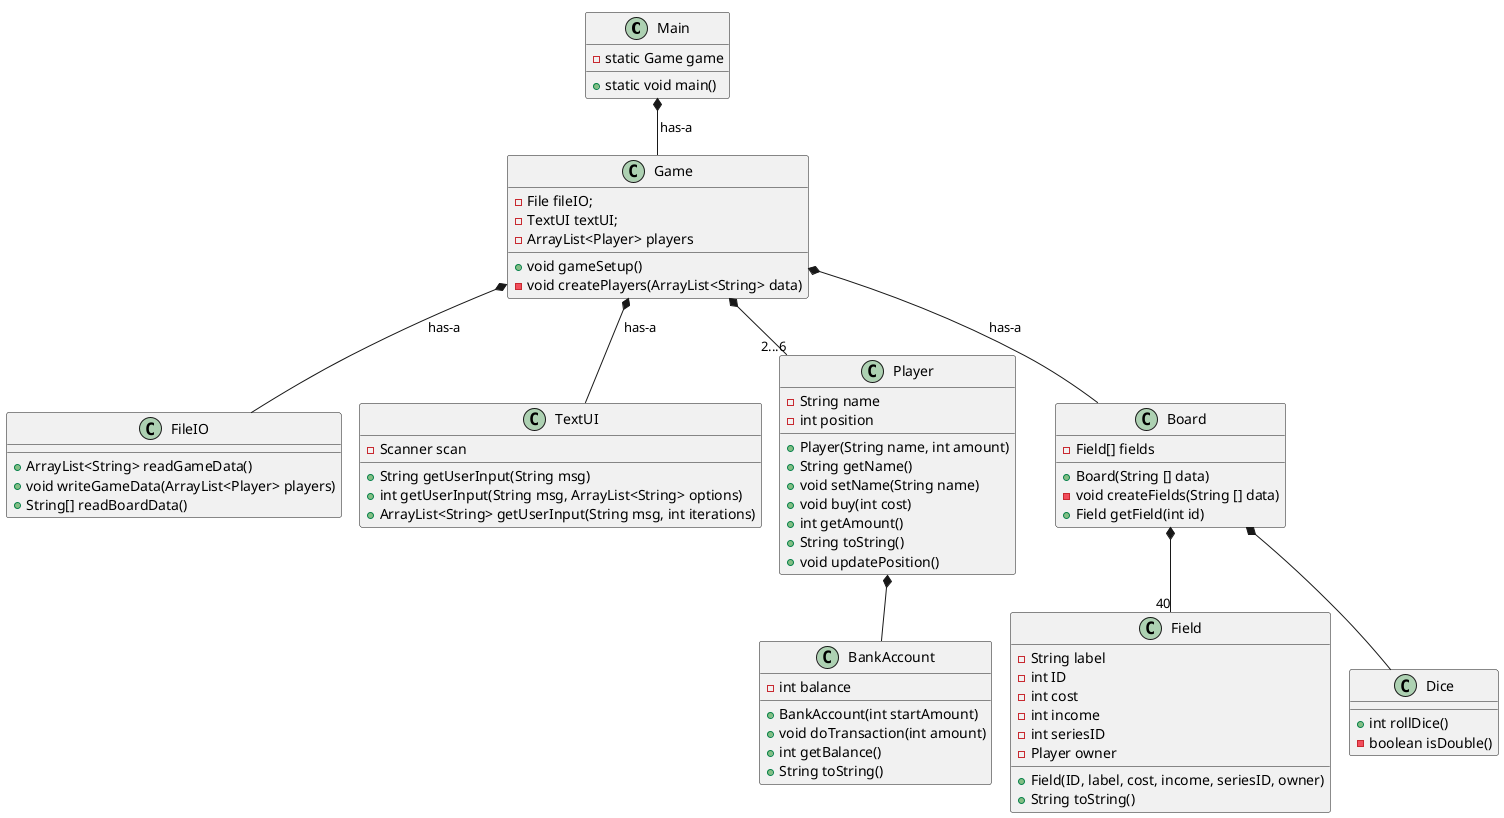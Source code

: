@startuml
'https://plantuml.com/class-diagram
!pragma layout smetana

class Main
class Game
class FileIO
class TextUI
class Player
class BankAccount
class Board
class Field
class Dice


Main : - static Game game
Main : + static void main()

Game : - File fileIO;
Game : - TextUI textUI;
Game : - ArrayList<Player> players
Game : + void gameSetup()

Game : - void createPlayers(ArrayList<String> data)

FileIO : + ArrayList<String> readGameData()
FileIO : + void writeGameData(ArrayList<Player> players)
FileIO : + String[] readBoardData()

TextUI : + String getUserInput(String msg)
TextUI : + int getUserInput(String msg, ArrayList<String> options)
TextUI : + ArrayList<String> getUserInput(String msg, int iterations)
TextUI : - Scanner scan



Player : + Player(String name, int amount)
Player : - String name
Player : - int position
Player : + String getName()
Player : + void setName(String name)
Player : + void buy(int cost)
Player : + int getAmount()
Player : + String toString()
Player : + void updatePosition()

BankAccount : -int balance
BankAccount : +BankAccount(int startAmount)
BankAccount : +void doTransaction(int amount)
BankAccount : +int getBalance()
BankAccount : +String toString()

Field : + Field(ID, label, cost, income, seriesID, owner)
Field : - String label
Field : - int ID
Field : - int cost
Field : - int income
Field : - int seriesID
Field : - Player owner
Field : + String toString()

Dice : + int rollDice()
Dice : - boolean isDouble()

Board : - Field[] fields
Board : + Board(String [] data)
Board : - void createFields(String [] data)
Board : + Field getField(int id)
Board *-- Dice
Main *-- Game : has-a
Game *-- FileIO : has-a
Game *-- TextUI : has-a
Game *-- "2...6" Player
Player *-- BankAccount
Game *-- Board : has-a
Board *-- "40" Field


@enduml